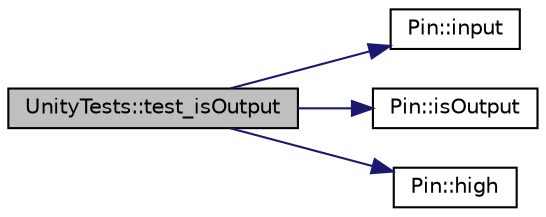 digraph "UnityTests::test_isOutput"
{
  edge [fontname="Helvetica",fontsize="10",labelfontname="Helvetica",labelfontsize="10"];
  node [fontname="Helvetica",fontsize="10",shape=record];
  rankdir="LR";
  Node1 [label="UnityTests::test_isOutput",height=0.2,width=0.4,color="black", fillcolor="grey75", style="filled" fontcolor="black"];
  Node1 -> Node2 [color="midnightblue",fontsize="10",style="solid",fontname="Helvetica"];
  Node2 [label="Pin::input",height=0.2,width=0.4,color="black", fillcolor="white", style="filled",URL="$classPin.html#ac4ecc56174770f9e41e28349ebe707a5",tooltip="Set the pin to input and get it&#39;s value."];
  Node1 -> Node3 [color="midnightblue",fontsize="10",style="solid",fontname="Helvetica"];
  Node3 [label="Pin::isOutput",height=0.2,width=0.4,color="black", fillcolor="white", style="filled",URL="$classPin.html#a45f36365fb090a66b15c7265a29eab76",tooltip="Get the input or output direction."];
  Node1 -> Node4 [color="midnightblue",fontsize="10",style="solid",fontname="Helvetica"];
  Node4 [label="Pin::high",height=0.2,width=0.4,color="black", fillcolor="white", style="filled",URL="$classPin.html#a2a37644e45fdd91d099a969db68630fd",tooltip="Set pin to output high."];
}
